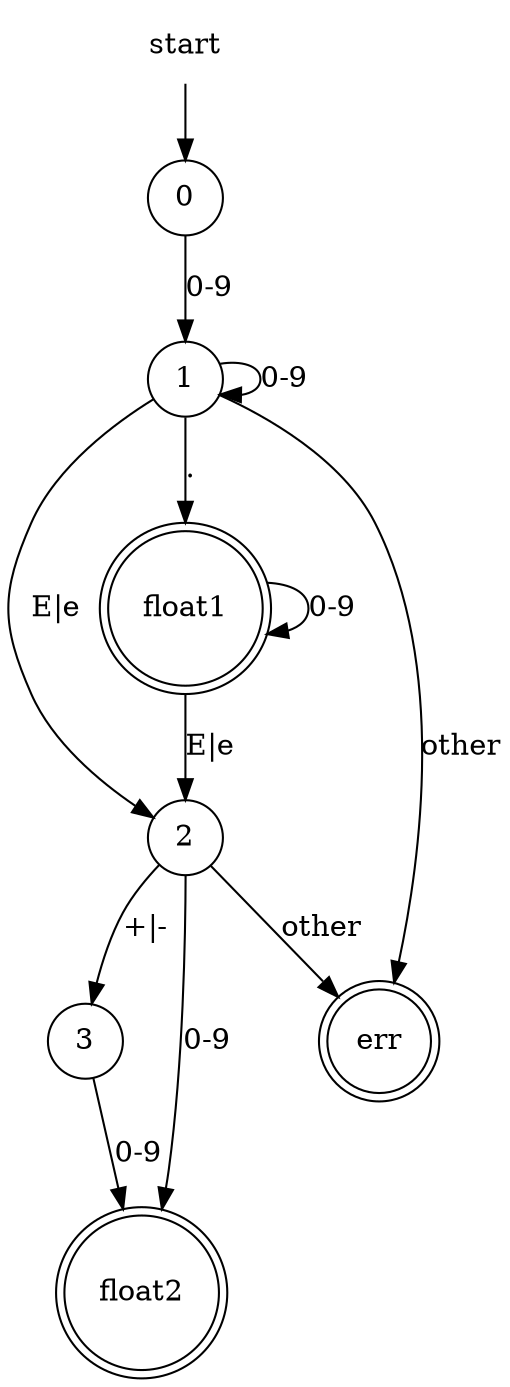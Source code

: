 digraph G {
  start[shape=plaintext]
  0[shape=circle]
  1[shape=circle]
  2[shape=circle]
  3[shape=circle]
  float1[shape=doublecircle]
  float2[shape=doublecircle]
  err[shape=doublecircle]

  start->0	
  0->1[label="0-9"]
  1->1[label="0-9"]
  1->float1[label="."]
  1->2[label="E|e"]
  1->err[label="other"]
  float1->float1[label="0-9"]
  float1->2[label="E|e"]
  2->3[label="+|-"]
  3->float2[label="0-9"]
  2->float2[label="0-9"]
  2->err[label="other"]
}
